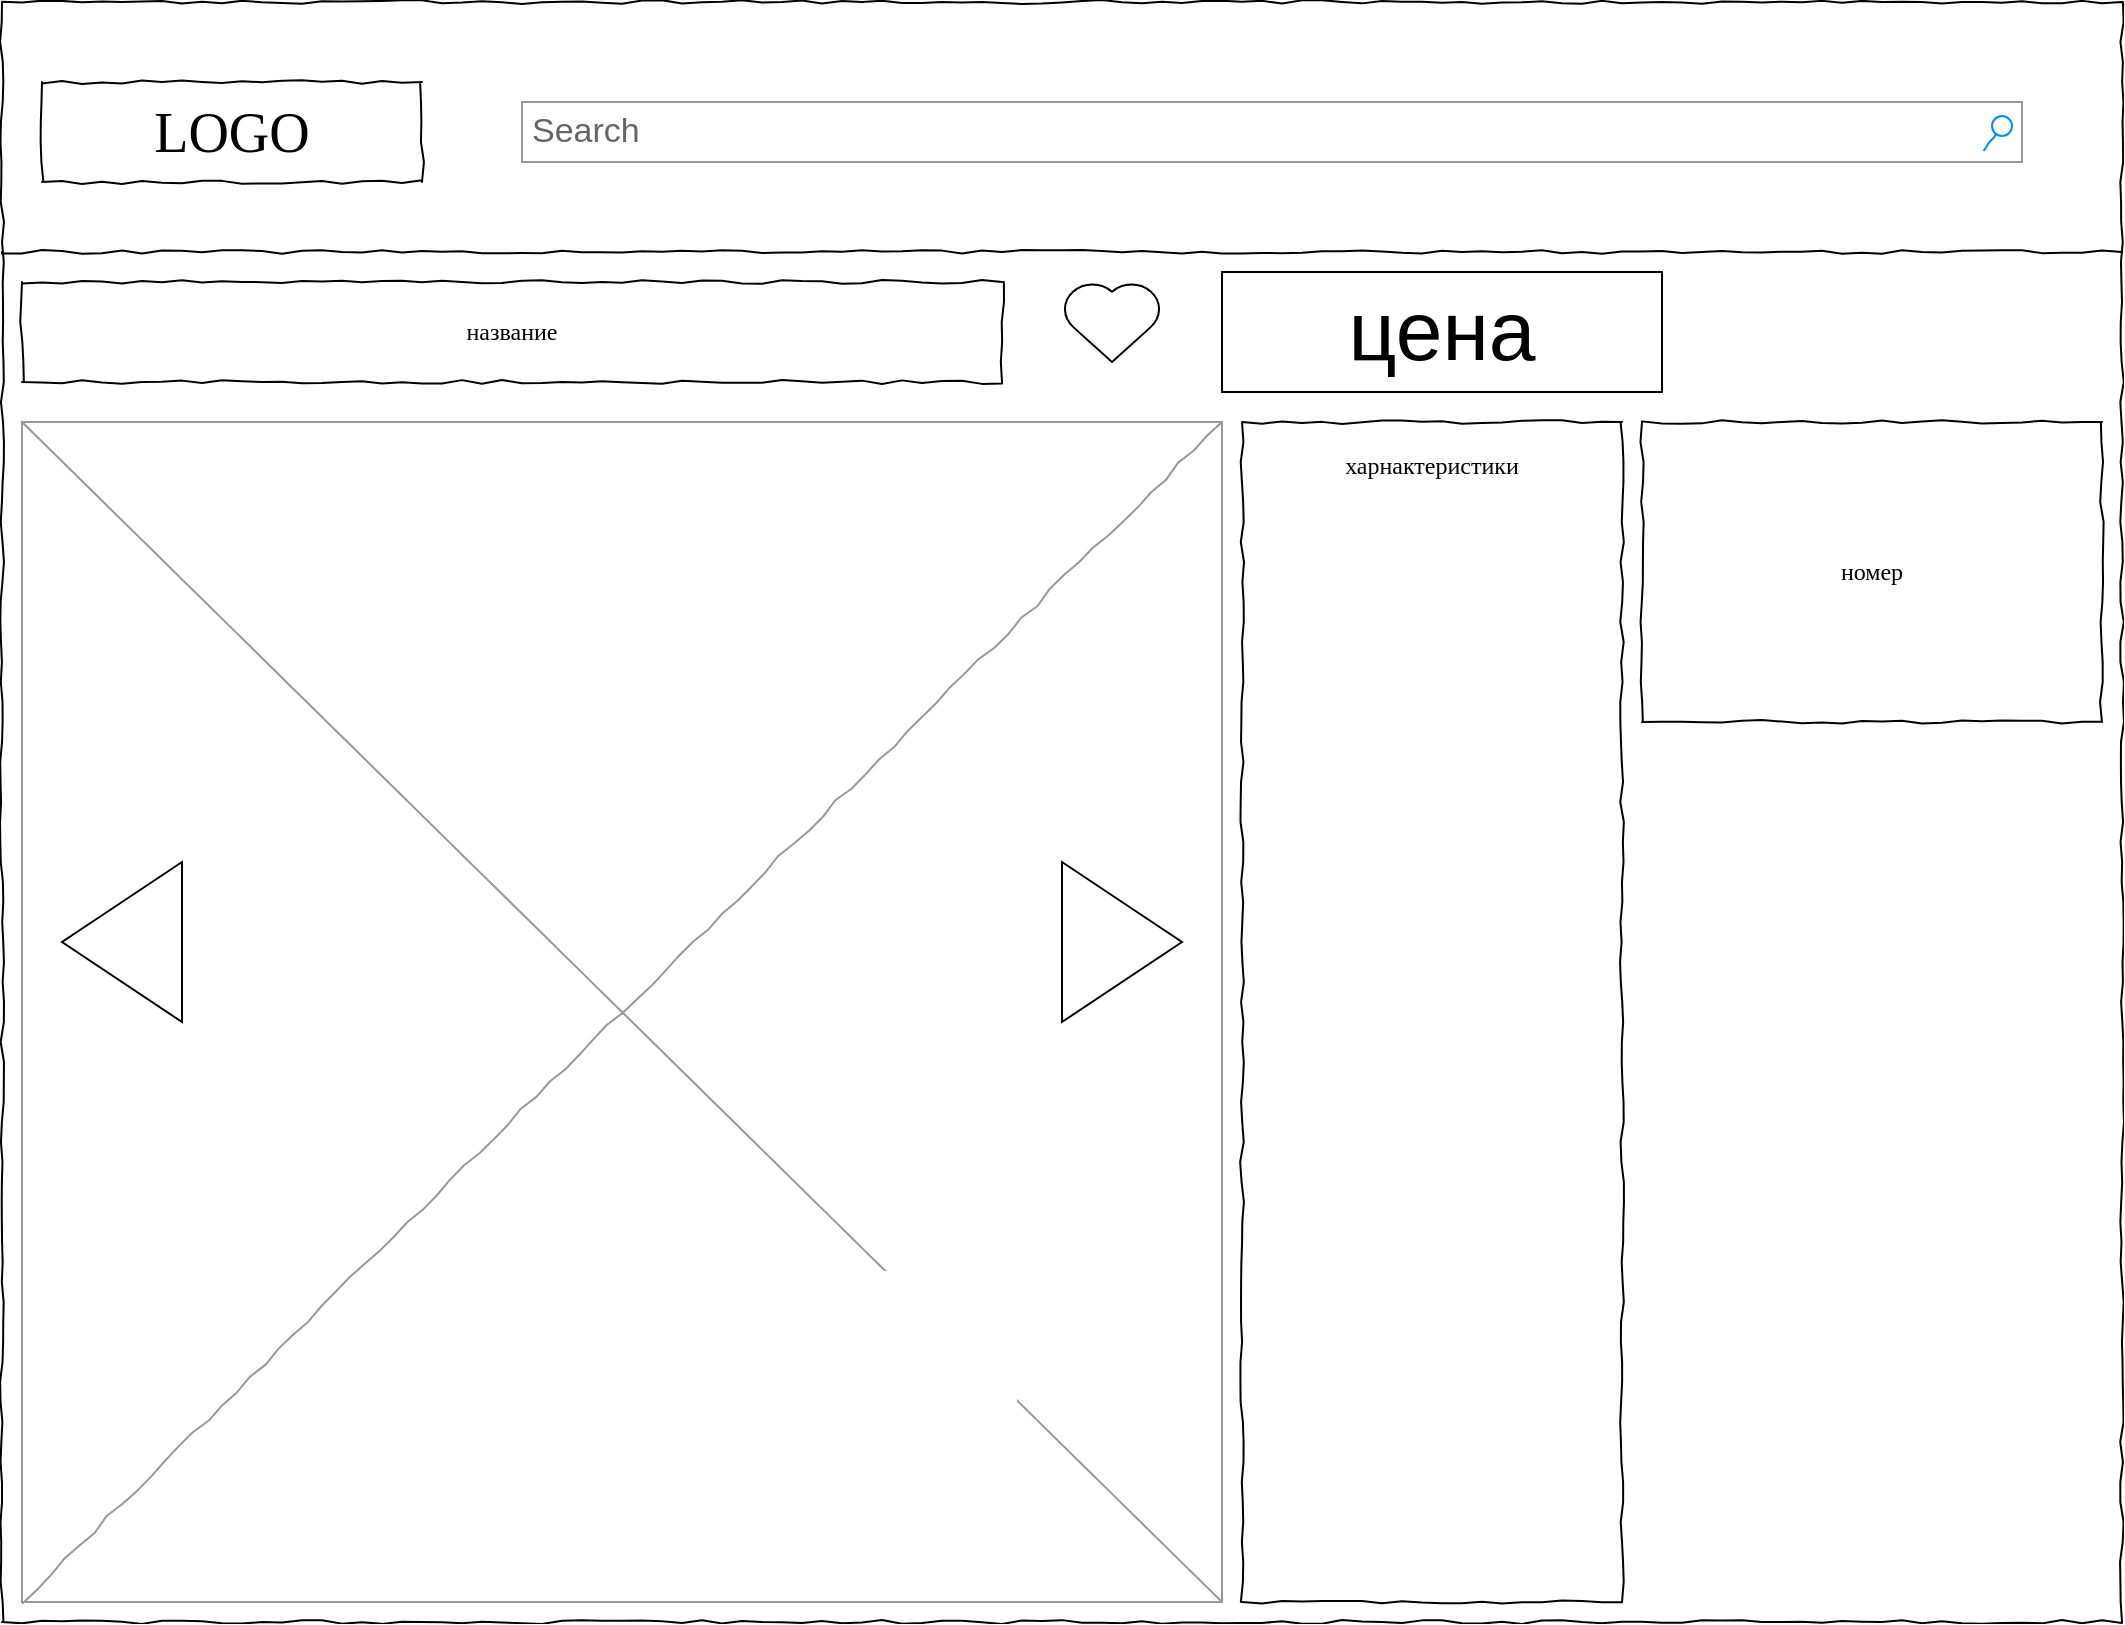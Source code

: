<mxfile version="21.0.8" type="github"><diagram name="Page-1" id="03018318-947c-dd8e-b7a3-06fadd420f32"><mxGraphModel dx="2049" dy="1056" grid="1" gridSize="10" guides="1" tooltips="1" connect="1" arrows="1" fold="1" page="1" pageScale="1" pageWidth="1100" pageHeight="850" background="#ffffff" math="0" shadow="0"><root><mxCell id="0"/><mxCell id="1" parent="0"/><mxCell id="677b7b8949515195-1" value="" style="whiteSpace=wrap;html=1;rounded=0;shadow=0;labelBackgroundColor=none;strokeColor=#000000;strokeWidth=1;fillColor=none;fontFamily=Verdana;fontSize=12;fontColor=#000000;align=center;comic=1;" parent="1" vertex="1"><mxGeometry x="20" y="20" width="1060" height="810" as="geometry"/></mxCell><mxCell id="677b7b8949515195-2" value="LOGO" style="whiteSpace=wrap;html=1;rounded=0;shadow=0;labelBackgroundColor=none;strokeWidth=1;fontFamily=Verdana;fontSize=28;align=center;comic=1;" parent="1" vertex="1"><mxGeometry x="40" y="60" width="190" height="50" as="geometry"/></mxCell><mxCell id="677b7b8949515195-3" value="Search" style="strokeWidth=1;shadow=0;dashed=0;align=center;html=1;shape=mxgraph.mockup.forms.searchBox;strokeColor=#999999;mainText=;strokeColor2=#008cff;fontColor=#666666;fontSize=17;align=left;spacingLeft=3;rounded=0;labelBackgroundColor=none;comic=1;" parent="1" vertex="1"><mxGeometry x="280" y="70" width="750" height="30" as="geometry"/></mxCell><mxCell id="677b7b8949515195-9" value="" style="line;strokeWidth=1;html=1;rounded=0;shadow=0;labelBackgroundColor=none;fillColor=none;fontFamily=Verdana;fontSize=14;fontColor=#000000;align=center;comic=1;" parent="1" vertex="1"><mxGeometry x="20" y="140" width="1060" height="10" as="geometry"/></mxCell><mxCell id="677b7b8949515195-10" value="название" style="whiteSpace=wrap;html=1;rounded=0;shadow=0;labelBackgroundColor=none;strokeWidth=1;fillColor=none;fontFamily=Verdana;fontSize=12;align=center;comic=1;" parent="1" vertex="1"><mxGeometry x="30" y="160" width="490" height="50" as="geometry"/></mxCell><mxCell id="677b7b8949515195-15" value="&lt;div style=&quot;text-align: justify&quot;&gt;харнактеристики&lt;/div&gt;" style="whiteSpace=wrap;html=1;rounded=0;shadow=0;labelBackgroundColor=none;strokeWidth=1;fillColor=none;fontFamily=Verdana;fontSize=12;align=center;verticalAlign=top;spacing=10;comic=1;" parent="1" vertex="1"><mxGeometry x="640" y="230" width="190" height="590" as="geometry"/></mxCell><mxCell id="677b7b8949515195-16" value="" style="verticalLabelPosition=bottom;shadow=0;dashed=0;align=center;html=1;verticalAlign=top;strokeWidth=1;shape=mxgraph.mockup.graphics.simpleIcon;strokeColor=#999999;rounded=0;labelBackgroundColor=none;fontFamily=Verdana;fontSize=14;fontColor=#000000;comic=1;" parent="1" vertex="1"><mxGeometry x="30" y="230" width="600" height="590" as="geometry"/></mxCell><mxCell id="677b7b8949515195-25" value="номер" style="whiteSpace=wrap;html=1;rounded=0;shadow=0;labelBackgroundColor=none;strokeWidth=1;fillColor=none;fontFamily=Verdana;fontSize=12;align=center;comic=1;" parent="1" vertex="1"><mxGeometry x="840" y="230" width="230" height="150" as="geometry"/></mxCell><mxCell id="MHfcc4vXvRH2p4bcWUs1-3" value="" style="triangle;whiteSpace=wrap;html=1;rotation=-180;" vertex="1" parent="1"><mxGeometry x="50" y="450" width="60" height="80" as="geometry"/></mxCell><mxCell id="MHfcc4vXvRH2p4bcWUs1-4" value="" style="triangle;whiteSpace=wrap;html=1;" vertex="1" parent="1"><mxGeometry x="550" y="450" width="60" height="80" as="geometry"/></mxCell><mxCell id="MHfcc4vXvRH2p4bcWUs1-6" value="" style="verticalLabelPosition=bottom;verticalAlign=top;html=1;shape=mxgraph.basic.heart" vertex="1" parent="1"><mxGeometry x="550" y="160" width="50" height="40" as="geometry"/></mxCell><mxCell id="MHfcc4vXvRH2p4bcWUs1-9" value="&lt;font style=&quot;font-size: 42px;&quot;&gt;цена&lt;/font&gt;" style="rounded=0;whiteSpace=wrap;html=1;" vertex="1" parent="1"><mxGeometry x="630" y="155" width="220" height="60" as="geometry"/></mxCell></root></mxGraphModel></diagram></mxfile>